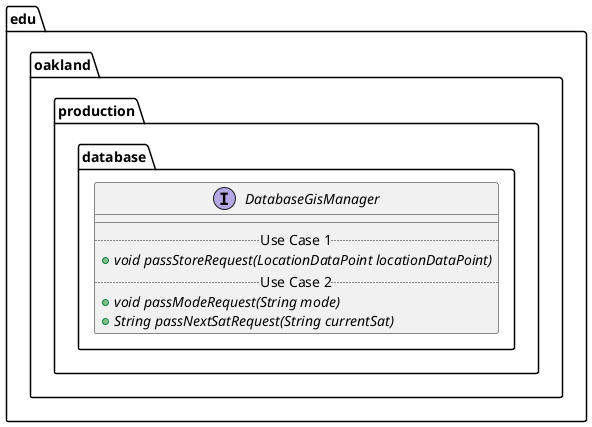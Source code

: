 @startuml DatabaseGisManager

package edu.oakland.production.database {
    interface DatabaseGisManager {
        __
        .. Use Case 1 ..
        {abstract} + void passStoreRequest(LocationDataPoint locationDataPoint)
        .. Use Case 2 ..
        {abstract} + void passModeRequest(String mode)
        {abstract} + String passNextSatRequest(String currentSat)
    }
}

@enduml